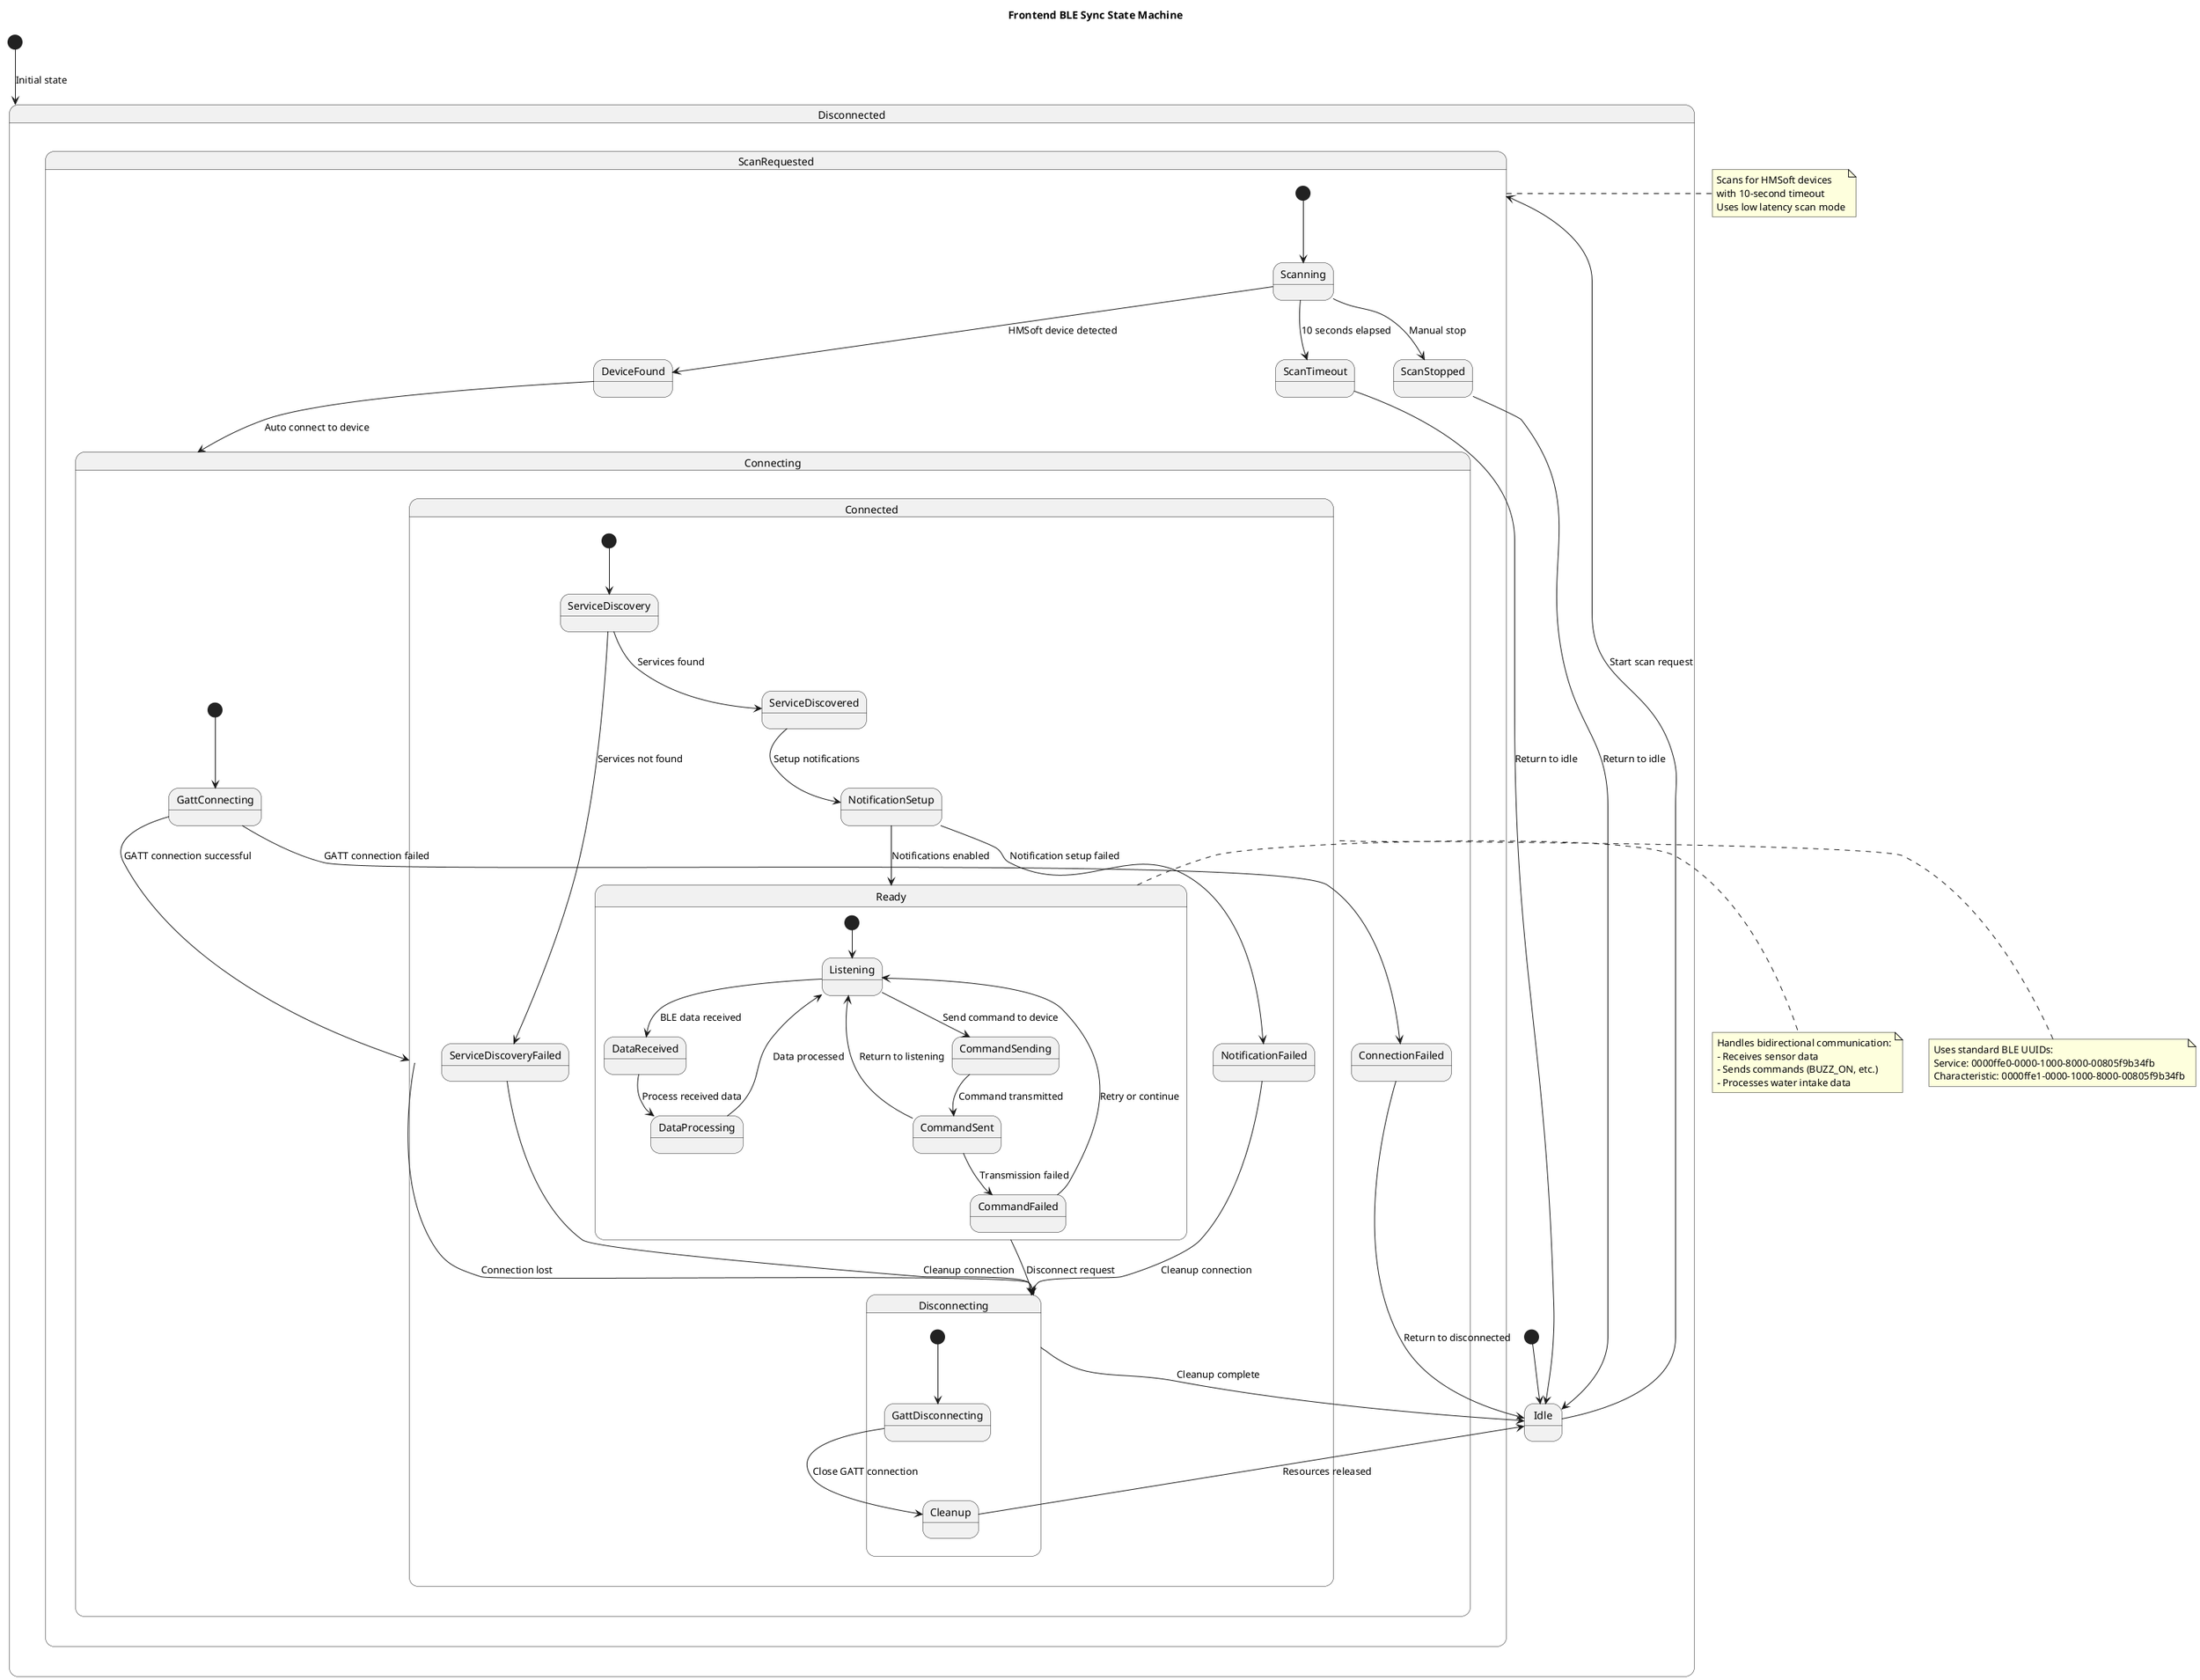 @startuml Frontend BLE Sync State Machine

title Frontend BLE Sync State Machine

[*] --> Disconnected : Initial state

state Disconnected {
    [*] --> Idle
    Idle --> ScanRequested : Start scan request
}

state ScanRequested {
    [*] --> Scanning
    Scanning --> DeviceFound : HMSoft device detected
    Scanning --> ScanTimeout : 10 seconds elapsed
    Scanning --> ScanStopped : Manual stop
    
    DeviceFound --> Connecting : Auto connect to device
    ScanTimeout --> Idle : Return to idle
    ScanStopped --> Idle : Return to idle
}

state Connecting {
    [*] --> GattConnecting
    GattConnecting --> Connected : GATT connection successful
    GattConnecting --> ConnectionFailed : GATT connection failed
    
    ConnectionFailed --> Idle : Return to disconnected
}

state Connected {
    [*] --> ServiceDiscovery
    ServiceDiscovery --> ServiceDiscovered : Services found
    ServiceDiscovery --> ServiceDiscoveryFailed : Services not found
    
    ServiceDiscovered --> NotificationSetup : Setup notifications
    NotificationSetup --> Ready : Notifications enabled
    NotificationSetup --> NotificationFailed : Notification setup failed
    
    ServiceDiscoveryFailed --> Disconnecting : Cleanup connection
    NotificationFailed --> Disconnecting : Cleanup connection
}

state Ready {
    [*] --> Listening
    Listening --> DataReceived : BLE data received
    Listening --> CommandSending : Send command to device
    
    DataReceived --> DataProcessing : Process received data
    DataProcessing --> Listening : Data processed
    
    CommandSending --> CommandSent : Command transmitted
    CommandSent --> Listening : Return to listening
    CommandSent --> CommandFailed : Transmission failed
    CommandFailed --> Listening : Retry or continue
}

state Disconnecting {
    [*] --> GattDisconnecting
    GattDisconnecting --> Cleanup : Close GATT connection
    Cleanup --> Idle : Resources released
}

Connected --> Disconnecting : Connection lost
Ready --> Disconnecting : Disconnect request
Disconnecting --> Idle : Cleanup complete

note right of ScanRequested
  Scans for HMSoft devices
  with 10-second timeout
  Uses low latency scan mode
end note

note right of Ready
  Handles bidirectional communication:
  - Receives sensor data
  - Sends commands (BUZZ_ON, etc.)
  - Processes water intake data
end note

note left of Connected
  Uses standard BLE UUIDs:
  Service: 0000ffe0-0000-1000-8000-00805f9b34fb
  Characteristic: 0000ffe1-0000-1000-8000-00805f9b34fb
end note

@enduml 
